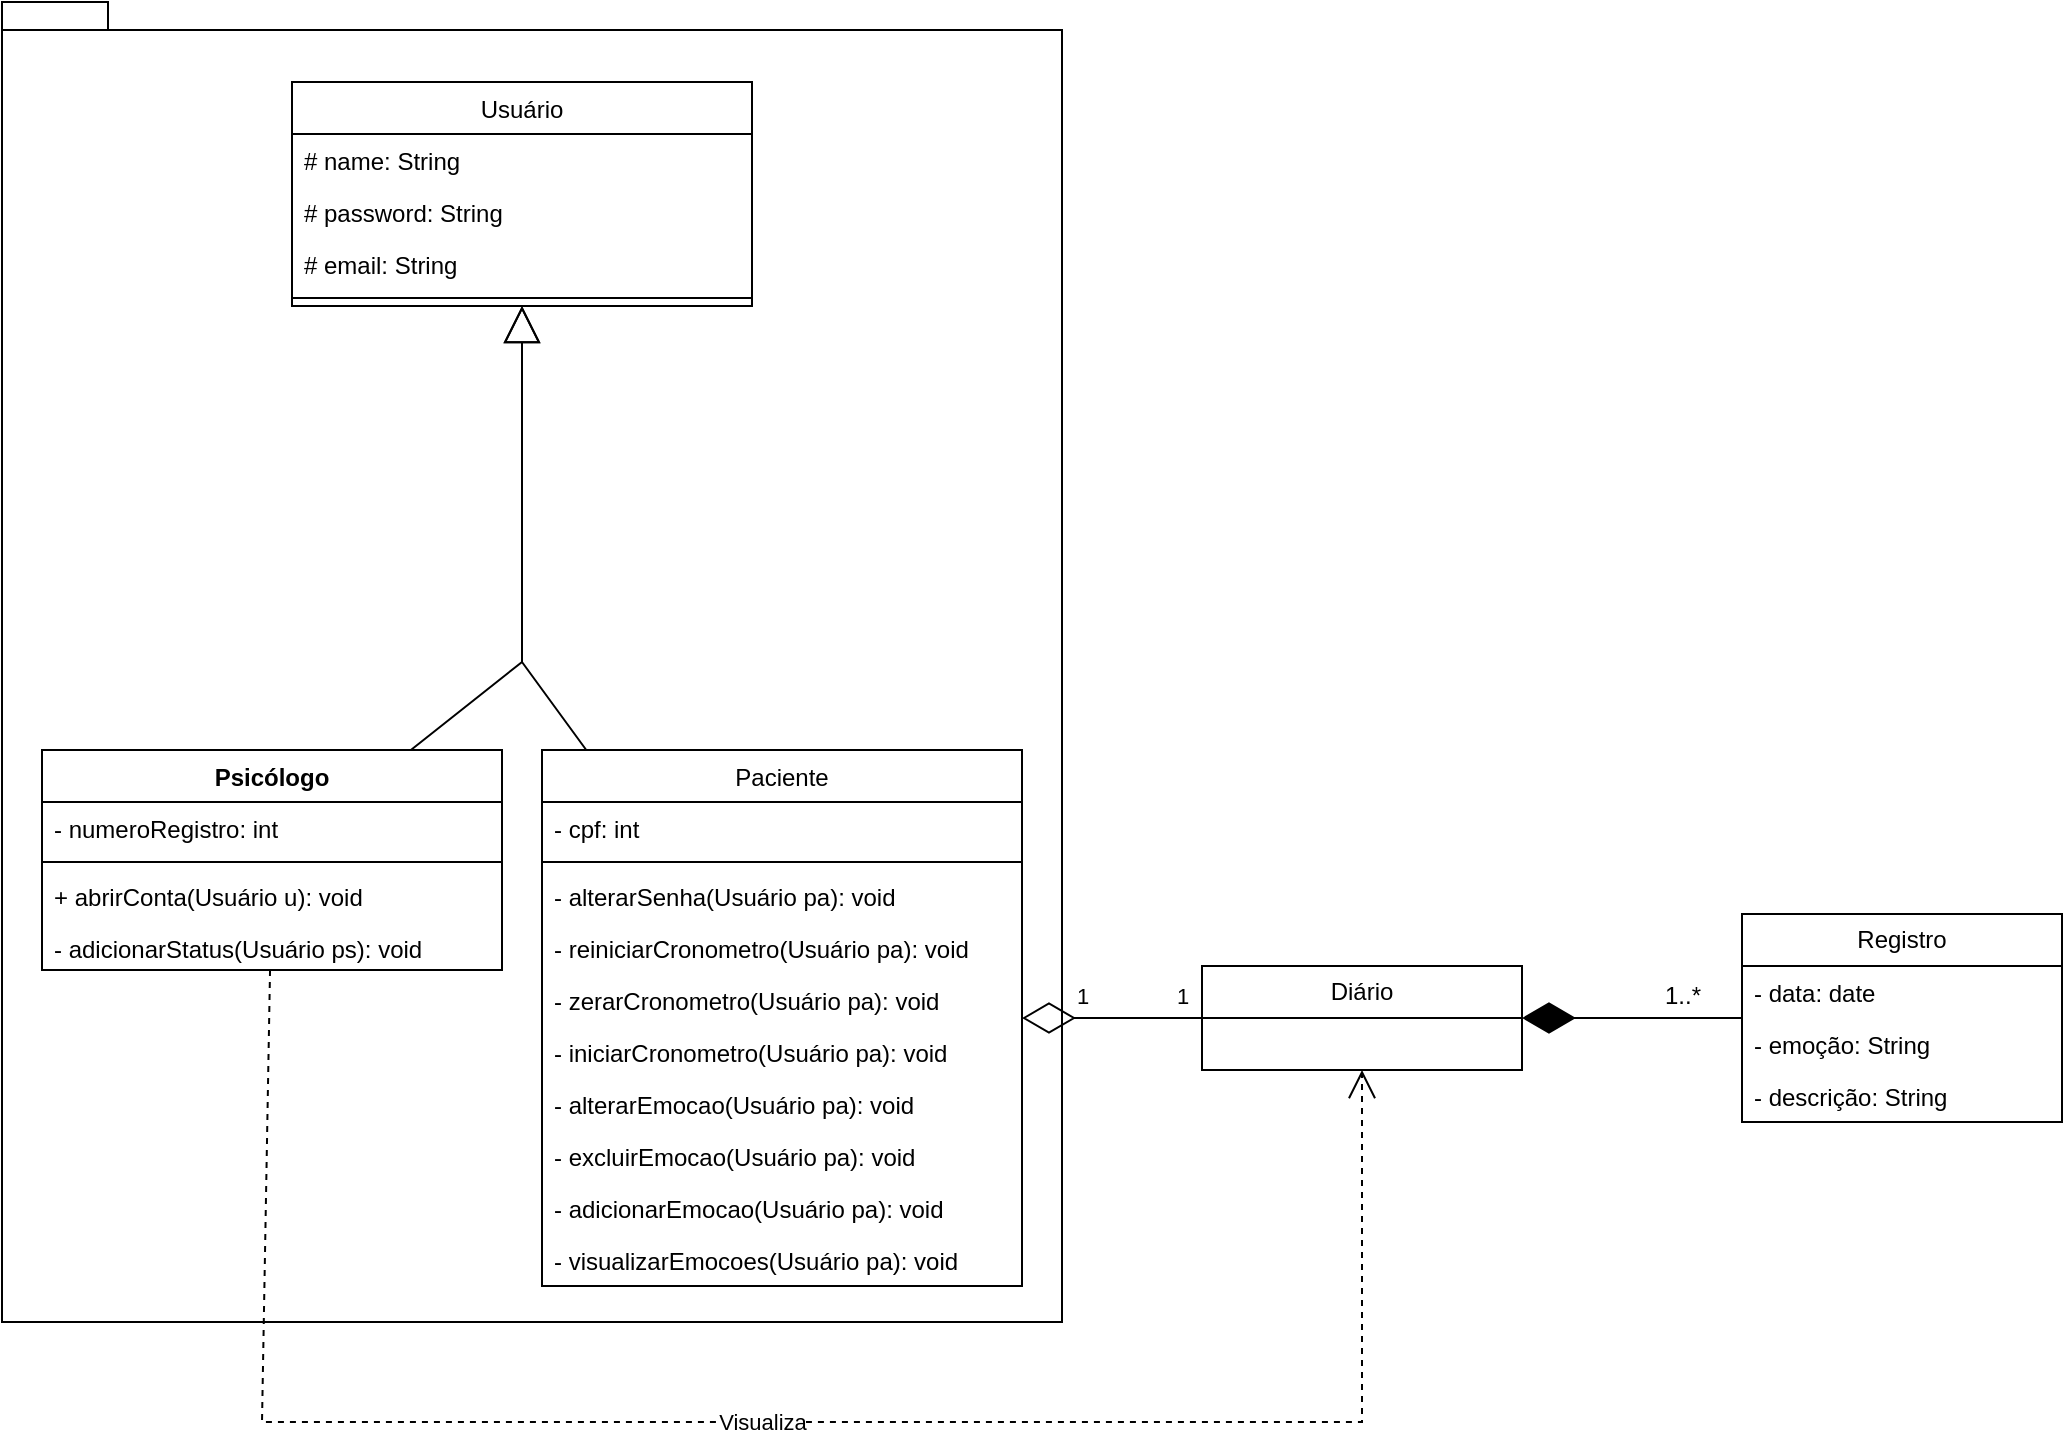<mxfile version="24.6.4" type="github">
  <diagram name="Página-1" id="_Aw1nPuLecOlaeks3R-N">
    <mxGraphModel dx="1541" dy="798" grid="1" gridSize="10" guides="1" tooltips="1" connect="1" arrows="1" fold="1" page="1" pageScale="1" pageWidth="827" pageHeight="1169" math="0" shadow="0">
      <root>
        <mxCell id="0" />
        <mxCell id="1" parent="0" />
        <mxCell id="h7Jq9w4hkz23pSaPRMlt-83" value="" style="shape=folder;fontStyle=1;spacingTop=10;tabWidth=40;tabHeight=14;tabPosition=left;html=1;whiteSpace=wrap;" vertex="1" parent="1">
          <mxGeometry x="-160" y="10" width="530" height="660" as="geometry" />
        </mxCell>
        <mxCell id="h7Jq9w4hkz23pSaPRMlt-33" value="" style="endArrow=block;endSize=16;endFill=0;html=1;rounded=0;" edge="1" parent="1" source="h7Jq9w4hkz23pSaPRMlt-47" target="h7Jq9w4hkz23pSaPRMlt-73">
          <mxGeometry width="160" relative="1" as="geometry">
            <mxPoint x="38.034" y="410" as="sourcePoint" />
            <mxPoint x="100" y="264" as="targetPoint" />
            <Array as="points">
              <mxPoint x="100" y="340" />
            </Array>
          </mxGeometry>
        </mxCell>
        <mxCell id="h7Jq9w4hkz23pSaPRMlt-34" value="" style="endArrow=block;endSize=16;endFill=0;html=1;rounded=0;" edge="1" parent="1" source="h7Jq9w4hkz23pSaPRMlt-52" target="h7Jq9w4hkz23pSaPRMlt-73">
          <mxGeometry width="160" relative="1" as="geometry">
            <mxPoint x="129.891" y="410" as="sourcePoint" />
            <mxPoint x="100" y="264" as="targetPoint" />
            <Array as="points">
              <mxPoint x="100" y="340" />
            </Array>
          </mxGeometry>
        </mxCell>
        <mxCell id="h7Jq9w4hkz23pSaPRMlt-36" value="Diário" style="swimlane;fontStyle=0;childLayout=stackLayout;horizontal=1;startSize=26;fillColor=none;horizontalStack=0;resizeParent=1;resizeParentMax=0;resizeLast=0;collapsible=1;marginBottom=0;whiteSpace=wrap;html=1;" vertex="1" parent="1">
          <mxGeometry x="440" y="492" width="160" height="52" as="geometry">
            <mxRectangle x="10" y="230" width="80" height="30" as="alternateBounds" />
          </mxGeometry>
        </mxCell>
        <mxCell id="h7Jq9w4hkz23pSaPRMlt-38" value="" style="endArrow=diamondThin;endFill=0;endSize=24;html=1;rounded=0;" edge="1" parent="1" source="h7Jq9w4hkz23pSaPRMlt-36" target="h7Jq9w4hkz23pSaPRMlt-52">
          <mxGeometry width="160" relative="1" as="geometry">
            <mxPoint x="500" y="410" as="sourcePoint" />
            <mxPoint x="330" y="436" as="targetPoint" />
          </mxGeometry>
        </mxCell>
        <mxCell id="h7Jq9w4hkz23pSaPRMlt-39" value="1" style="edgeLabel;html=1;align=center;verticalAlign=middle;resizable=0;points=[];" vertex="1" connectable="0" parent="h7Jq9w4hkz23pSaPRMlt-38">
          <mxGeometry x="0.65" y="-12" relative="1" as="geometry">
            <mxPoint x="14" y="1" as="offset" />
          </mxGeometry>
        </mxCell>
        <mxCell id="h7Jq9w4hkz23pSaPRMlt-42" value="Registro" style="swimlane;fontStyle=0;childLayout=stackLayout;horizontal=1;startSize=26;fillColor=none;horizontalStack=0;resizeParent=1;resizeParentMax=0;resizeLast=0;collapsible=1;marginBottom=0;whiteSpace=wrap;html=1;" vertex="1" parent="1">
          <mxGeometry x="710" y="466" width="160" height="104" as="geometry">
            <mxRectangle x="10" y="230" width="80" height="30" as="alternateBounds" />
          </mxGeometry>
        </mxCell>
        <mxCell id="h7Jq9w4hkz23pSaPRMlt-43" value="- data&lt;span style=&quot;background-color: initial;&quot;&gt;: date&lt;/span&gt;" style="text;strokeColor=none;fillColor=none;align=left;verticalAlign=top;spacingLeft=4;spacingRight=4;overflow=hidden;rotatable=0;points=[[0,0.5],[1,0.5]];portConstraint=eastwest;whiteSpace=wrap;html=1;" vertex="1" parent="h7Jq9w4hkz23pSaPRMlt-42">
          <mxGeometry y="26" width="160" height="26" as="geometry" />
        </mxCell>
        <mxCell id="h7Jq9w4hkz23pSaPRMlt-44" value="- emoção&lt;span style=&quot;background-color: initial;&quot;&gt;: String&lt;/span&gt;" style="text;strokeColor=none;fillColor=none;align=left;verticalAlign=top;spacingLeft=4;spacingRight=4;overflow=hidden;rotatable=0;points=[[0,0.5],[1,0.5]];portConstraint=eastwest;whiteSpace=wrap;html=1;" vertex="1" parent="h7Jq9w4hkz23pSaPRMlt-42">
          <mxGeometry y="52" width="160" height="26" as="geometry" />
        </mxCell>
        <mxCell id="h7Jq9w4hkz23pSaPRMlt-45" value="- descrição&lt;span style=&quot;background-color: initial;&quot;&gt;: String&lt;/span&gt;" style="text;strokeColor=none;fillColor=none;align=left;verticalAlign=top;spacingLeft=4;spacingRight=4;overflow=hidden;rotatable=0;points=[[0,0.5],[1,0.5]];portConstraint=eastwest;whiteSpace=wrap;html=1;" vertex="1" parent="h7Jq9w4hkz23pSaPRMlt-42">
          <mxGeometry y="78" width="160" height="26" as="geometry" />
        </mxCell>
        <mxCell id="h7Jq9w4hkz23pSaPRMlt-46" value="1..*" style="text;html=1;align=center;verticalAlign=middle;resizable=0;points=[];autosize=1;strokeColor=none;fillColor=none;" vertex="1" parent="1">
          <mxGeometry x="660" y="492" width="40" height="30" as="geometry" />
        </mxCell>
        <mxCell id="h7Jq9w4hkz23pSaPRMlt-47" value="Psicólogo" style="swimlane;fontStyle=1;align=center;verticalAlign=top;childLayout=stackLayout;horizontal=1;startSize=26;horizontalStack=0;resizeParent=1;resizeParentMax=0;resizeLast=0;collapsible=1;marginBottom=0;whiteSpace=wrap;html=1;" vertex="1" parent="1">
          <mxGeometry x="-140" y="384" width="230" height="110" as="geometry" />
        </mxCell>
        <mxCell id="h7Jq9w4hkz23pSaPRMlt-51" value="- numeroRegistro: int" style="text;strokeColor=none;fillColor=none;align=left;verticalAlign=top;spacingLeft=4;spacingRight=4;overflow=hidden;rotatable=0;points=[[0,0.5],[1,0.5]];portConstraint=eastwest;whiteSpace=wrap;html=1;" vertex="1" parent="h7Jq9w4hkz23pSaPRMlt-47">
          <mxGeometry y="26" width="230" height="26" as="geometry" />
        </mxCell>
        <mxCell id="h7Jq9w4hkz23pSaPRMlt-49" value="" style="line;strokeWidth=1;fillColor=none;align=left;verticalAlign=middle;spacingTop=-1;spacingLeft=3;spacingRight=3;rotatable=0;labelPosition=right;points=[];portConstraint=eastwest;strokeColor=inherit;" vertex="1" parent="h7Jq9w4hkz23pSaPRMlt-47">
          <mxGeometry y="52" width="230" height="8" as="geometry" />
        </mxCell>
        <mxCell id="h7Jq9w4hkz23pSaPRMlt-69" value="+ abrirConta(Usuário u): void" style="text;strokeColor=none;fillColor=none;align=left;verticalAlign=top;spacingLeft=4;spacingRight=4;overflow=hidden;rotatable=0;points=[[0,0.5],[1,0.5]];portConstraint=eastwest;whiteSpace=wrap;html=1;" vertex="1" parent="h7Jq9w4hkz23pSaPRMlt-47">
          <mxGeometry y="60" width="230" height="26" as="geometry" />
        </mxCell>
        <mxCell id="h7Jq9w4hkz23pSaPRMlt-59" value="- adicionarStatus(Usuário ps): void" style="text;strokeColor=none;fillColor=none;align=left;verticalAlign=top;spacingLeft=4;spacingRight=4;overflow=hidden;rotatable=0;points=[[0,0.5],[1,0.5]];portConstraint=eastwest;whiteSpace=wrap;html=1;" vertex="1" parent="h7Jq9w4hkz23pSaPRMlt-47">
          <mxGeometry y="86" width="230" height="24" as="geometry" />
        </mxCell>
        <mxCell id="h7Jq9w4hkz23pSaPRMlt-52" value="&lt;span style=&quot;font-weight: 400;&quot;&gt;Paciente&lt;/span&gt;" style="swimlane;fontStyle=1;align=center;verticalAlign=top;childLayout=stackLayout;horizontal=1;startSize=26;horizontalStack=0;resizeParent=1;resizeParentMax=0;resizeLast=0;collapsible=1;marginBottom=0;whiteSpace=wrap;html=1;" vertex="1" parent="1">
          <mxGeometry x="110" y="384" width="240" height="268" as="geometry" />
        </mxCell>
        <mxCell id="h7Jq9w4hkz23pSaPRMlt-56" value="- cpf&lt;span style=&quot;background-color: initial;&quot;&gt;: int&lt;/span&gt;" style="text;strokeColor=none;fillColor=none;align=left;verticalAlign=top;spacingLeft=4;spacingRight=4;overflow=hidden;rotatable=0;points=[[0,0.5],[1,0.5]];portConstraint=eastwest;whiteSpace=wrap;html=1;" vertex="1" parent="h7Jq9w4hkz23pSaPRMlt-52">
          <mxGeometry y="26" width="240" height="26" as="geometry" />
        </mxCell>
        <mxCell id="h7Jq9w4hkz23pSaPRMlt-54" value="" style="line;strokeWidth=1;fillColor=none;align=left;verticalAlign=middle;spacingTop=-1;spacingLeft=3;spacingRight=3;rotatable=0;labelPosition=right;points=[];portConstraint=eastwest;strokeColor=inherit;" vertex="1" parent="h7Jq9w4hkz23pSaPRMlt-52">
          <mxGeometry y="52" width="240" height="8" as="geometry" />
        </mxCell>
        <mxCell id="h7Jq9w4hkz23pSaPRMlt-60" value="- alterarSenha(Usuário pa): void" style="text;strokeColor=none;fillColor=none;align=left;verticalAlign=top;spacingLeft=4;spacingRight=4;overflow=hidden;rotatable=0;points=[[0,0.5],[1,0.5]];portConstraint=eastwest;whiteSpace=wrap;html=1;" vertex="1" parent="h7Jq9w4hkz23pSaPRMlt-52">
          <mxGeometry y="60" width="240" height="26" as="geometry" />
        </mxCell>
        <mxCell id="h7Jq9w4hkz23pSaPRMlt-67" value="- reiniciarCronometro(Usuário pa): void" style="text;strokeColor=none;fillColor=none;align=left;verticalAlign=top;spacingLeft=4;spacingRight=4;overflow=hidden;rotatable=0;points=[[0,0.5],[1,0.5]];portConstraint=eastwest;whiteSpace=wrap;html=1;" vertex="1" parent="h7Jq9w4hkz23pSaPRMlt-52">
          <mxGeometry y="86" width="240" height="26" as="geometry" />
        </mxCell>
        <mxCell id="h7Jq9w4hkz23pSaPRMlt-66" value="- zerarCronometro(Usuário pa): void" style="text;strokeColor=none;fillColor=none;align=left;verticalAlign=top;spacingLeft=4;spacingRight=4;overflow=hidden;rotatable=0;points=[[0,0.5],[1,0.5]];portConstraint=eastwest;whiteSpace=wrap;html=1;" vertex="1" parent="h7Jq9w4hkz23pSaPRMlt-52">
          <mxGeometry y="112" width="240" height="26" as="geometry" />
        </mxCell>
        <mxCell id="h7Jq9w4hkz23pSaPRMlt-65" value="- iniciarCronometro(Usuário pa): void" style="text;strokeColor=none;fillColor=none;align=left;verticalAlign=top;spacingLeft=4;spacingRight=4;overflow=hidden;rotatable=0;points=[[0,0.5],[1,0.5]];portConstraint=eastwest;whiteSpace=wrap;html=1;" vertex="1" parent="h7Jq9w4hkz23pSaPRMlt-52">
          <mxGeometry y="138" width="240" height="26" as="geometry" />
        </mxCell>
        <mxCell id="h7Jq9w4hkz23pSaPRMlt-64" value="- alterarEmocao(Usuário pa): void" style="text;strokeColor=none;fillColor=none;align=left;verticalAlign=top;spacingLeft=4;spacingRight=4;overflow=hidden;rotatable=0;points=[[0,0.5],[1,0.5]];portConstraint=eastwest;whiteSpace=wrap;html=1;" vertex="1" parent="h7Jq9w4hkz23pSaPRMlt-52">
          <mxGeometry y="164" width="240" height="26" as="geometry" />
        </mxCell>
        <mxCell id="h7Jq9w4hkz23pSaPRMlt-63" value="- excluirEmocao(Usuário pa): void" style="text;strokeColor=none;fillColor=none;align=left;verticalAlign=top;spacingLeft=4;spacingRight=4;overflow=hidden;rotatable=0;points=[[0,0.5],[1,0.5]];portConstraint=eastwest;whiteSpace=wrap;html=1;" vertex="1" parent="h7Jq9w4hkz23pSaPRMlt-52">
          <mxGeometry y="190" width="240" height="26" as="geometry" />
        </mxCell>
        <mxCell id="h7Jq9w4hkz23pSaPRMlt-62" value="- adicionarEmocao(Usuário pa): void" style="text;strokeColor=none;fillColor=none;align=left;verticalAlign=top;spacingLeft=4;spacingRight=4;overflow=hidden;rotatable=0;points=[[0,0.5],[1,0.5]];portConstraint=eastwest;whiteSpace=wrap;html=1;" vertex="1" parent="h7Jq9w4hkz23pSaPRMlt-52">
          <mxGeometry y="216" width="240" height="26" as="geometry" />
        </mxCell>
        <mxCell id="h7Jq9w4hkz23pSaPRMlt-61" value="- visualizarEmocoes(Usuário pa): void" style="text;strokeColor=none;fillColor=none;align=left;verticalAlign=top;spacingLeft=4;spacingRight=4;overflow=hidden;rotatable=0;points=[[0,0.5],[1,0.5]];portConstraint=eastwest;whiteSpace=wrap;html=1;" vertex="1" parent="h7Jq9w4hkz23pSaPRMlt-52">
          <mxGeometry y="242" width="240" height="26" as="geometry" />
        </mxCell>
        <mxCell id="h7Jq9w4hkz23pSaPRMlt-73" value="&lt;span style=&quot;font-weight: 400;&quot;&gt;Usuário&lt;/span&gt;" style="swimlane;fontStyle=1;align=center;verticalAlign=top;childLayout=stackLayout;horizontal=1;startSize=26;horizontalStack=0;resizeParent=1;resizeParentMax=0;resizeLast=0;collapsible=1;marginBottom=0;whiteSpace=wrap;html=1;" vertex="1" parent="1">
          <mxGeometry x="-15" y="50" width="230" height="112" as="geometry" />
        </mxCell>
        <mxCell id="h7Jq9w4hkz23pSaPRMlt-79" value="# name: String" style="text;strokeColor=none;fillColor=none;align=left;verticalAlign=top;spacingLeft=4;spacingRight=4;overflow=hidden;rotatable=0;points=[[0,0.5],[1,0.5]];portConstraint=eastwest;whiteSpace=wrap;html=1;" vertex="1" parent="h7Jq9w4hkz23pSaPRMlt-73">
          <mxGeometry y="26" width="230" height="26" as="geometry" />
        </mxCell>
        <mxCell id="h7Jq9w4hkz23pSaPRMlt-81" value="# password&lt;span style=&quot;background-color: initial;&quot;&gt;: String&lt;/span&gt;" style="text;strokeColor=none;fillColor=none;align=left;verticalAlign=top;spacingLeft=4;spacingRight=4;overflow=hidden;rotatable=0;points=[[0,0.5],[1,0.5]];portConstraint=eastwest;whiteSpace=wrap;html=1;" vertex="1" parent="h7Jq9w4hkz23pSaPRMlt-73">
          <mxGeometry y="52" width="230" height="26" as="geometry" />
        </mxCell>
        <mxCell id="h7Jq9w4hkz23pSaPRMlt-80" value="# email: String" style="text;strokeColor=none;fillColor=none;align=left;verticalAlign=top;spacingLeft=4;spacingRight=4;overflow=hidden;rotatable=0;points=[[0,0.5],[1,0.5]];portConstraint=eastwest;whiteSpace=wrap;html=1;" vertex="1" parent="h7Jq9w4hkz23pSaPRMlt-73">
          <mxGeometry y="78" width="230" height="26" as="geometry" />
        </mxCell>
        <mxCell id="h7Jq9w4hkz23pSaPRMlt-75" value="" style="line;strokeWidth=1;fillColor=none;align=left;verticalAlign=middle;spacingTop=-1;spacingLeft=3;spacingRight=3;rotatable=0;labelPosition=right;points=[];portConstraint=eastwest;strokeColor=inherit;" vertex="1" parent="h7Jq9w4hkz23pSaPRMlt-73">
          <mxGeometry y="104" width="230" height="8" as="geometry" />
        </mxCell>
        <mxCell id="h7Jq9w4hkz23pSaPRMlt-82" value="1" style="edgeLabel;html=1;align=center;verticalAlign=middle;resizable=0;points=[];" vertex="1" connectable="0" parent="1">
          <mxGeometry x="390" y="507" as="geometry">
            <mxPoint x="40" as="offset" />
          </mxGeometry>
        </mxCell>
        <mxCell id="h7Jq9w4hkz23pSaPRMlt-84" value="" style="endArrow=diamondThin;endFill=1;endSize=24;html=1;rounded=0;" edge="1" parent="1" source="h7Jq9w4hkz23pSaPRMlt-42" target="h7Jq9w4hkz23pSaPRMlt-36">
          <mxGeometry width="160" relative="1" as="geometry">
            <mxPoint x="650" y="650" as="sourcePoint" />
            <mxPoint x="510" y="530" as="targetPoint" />
          </mxGeometry>
        </mxCell>
        <mxCell id="h7Jq9w4hkz23pSaPRMlt-85" value="Visualiza" style="endArrow=open;endSize=12;dashed=1;html=1;rounded=0;" edge="1" parent="1" source="h7Jq9w4hkz23pSaPRMlt-47" target="h7Jq9w4hkz23pSaPRMlt-36">
          <mxGeometry width="160" relative="1" as="geometry">
            <mxPoint x="350" y="530" as="sourcePoint" />
            <mxPoint x="510" y="530" as="targetPoint" />
            <Array as="points">
              <mxPoint x="-30" y="720" />
              <mxPoint x="520" y="720" />
            </Array>
          </mxGeometry>
        </mxCell>
      </root>
    </mxGraphModel>
  </diagram>
</mxfile>
